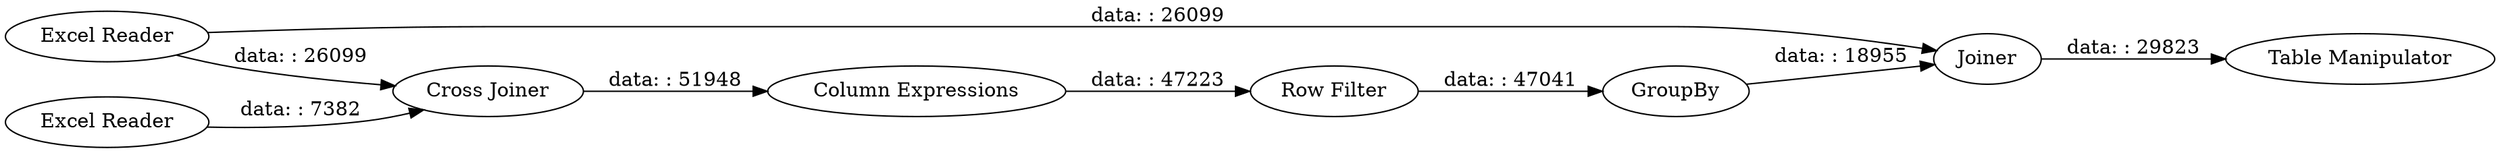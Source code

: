 digraph {
	"-8059768697362045106_2" [label="Excel Reader"]
	"-8059768697362045106_1" [label="Excel Reader"]
	"-8059768697362045106_11" [label="Column Expressions"]
	"-8059768697362045106_12" [label="Row Filter"]
	"-8059768697362045106_15" [label="Table Manipulator"]
	"-8059768697362045106_13" [label=GroupBy]
	"-8059768697362045106_10" [label="Cross Joiner"]
	"-8059768697362045106_14" [label=Joiner]
	"-8059768697362045106_2" -> "-8059768697362045106_10" [label="data: : 26099"]
	"-8059768697362045106_2" -> "-8059768697362045106_14" [label="data: : 26099"]
	"-8059768697362045106_11" -> "-8059768697362045106_12" [label="data: : 47223"]
	"-8059768697362045106_1" -> "-8059768697362045106_10" [label="data: : 7382"]
	"-8059768697362045106_10" -> "-8059768697362045106_11" [label="data: : 51948"]
	"-8059768697362045106_12" -> "-8059768697362045106_13" [label="data: : 47041"]
	"-8059768697362045106_13" -> "-8059768697362045106_14" [label="data: : 18955"]
	"-8059768697362045106_14" -> "-8059768697362045106_15" [label="data: : 29823"]
	rankdir=LR
}
